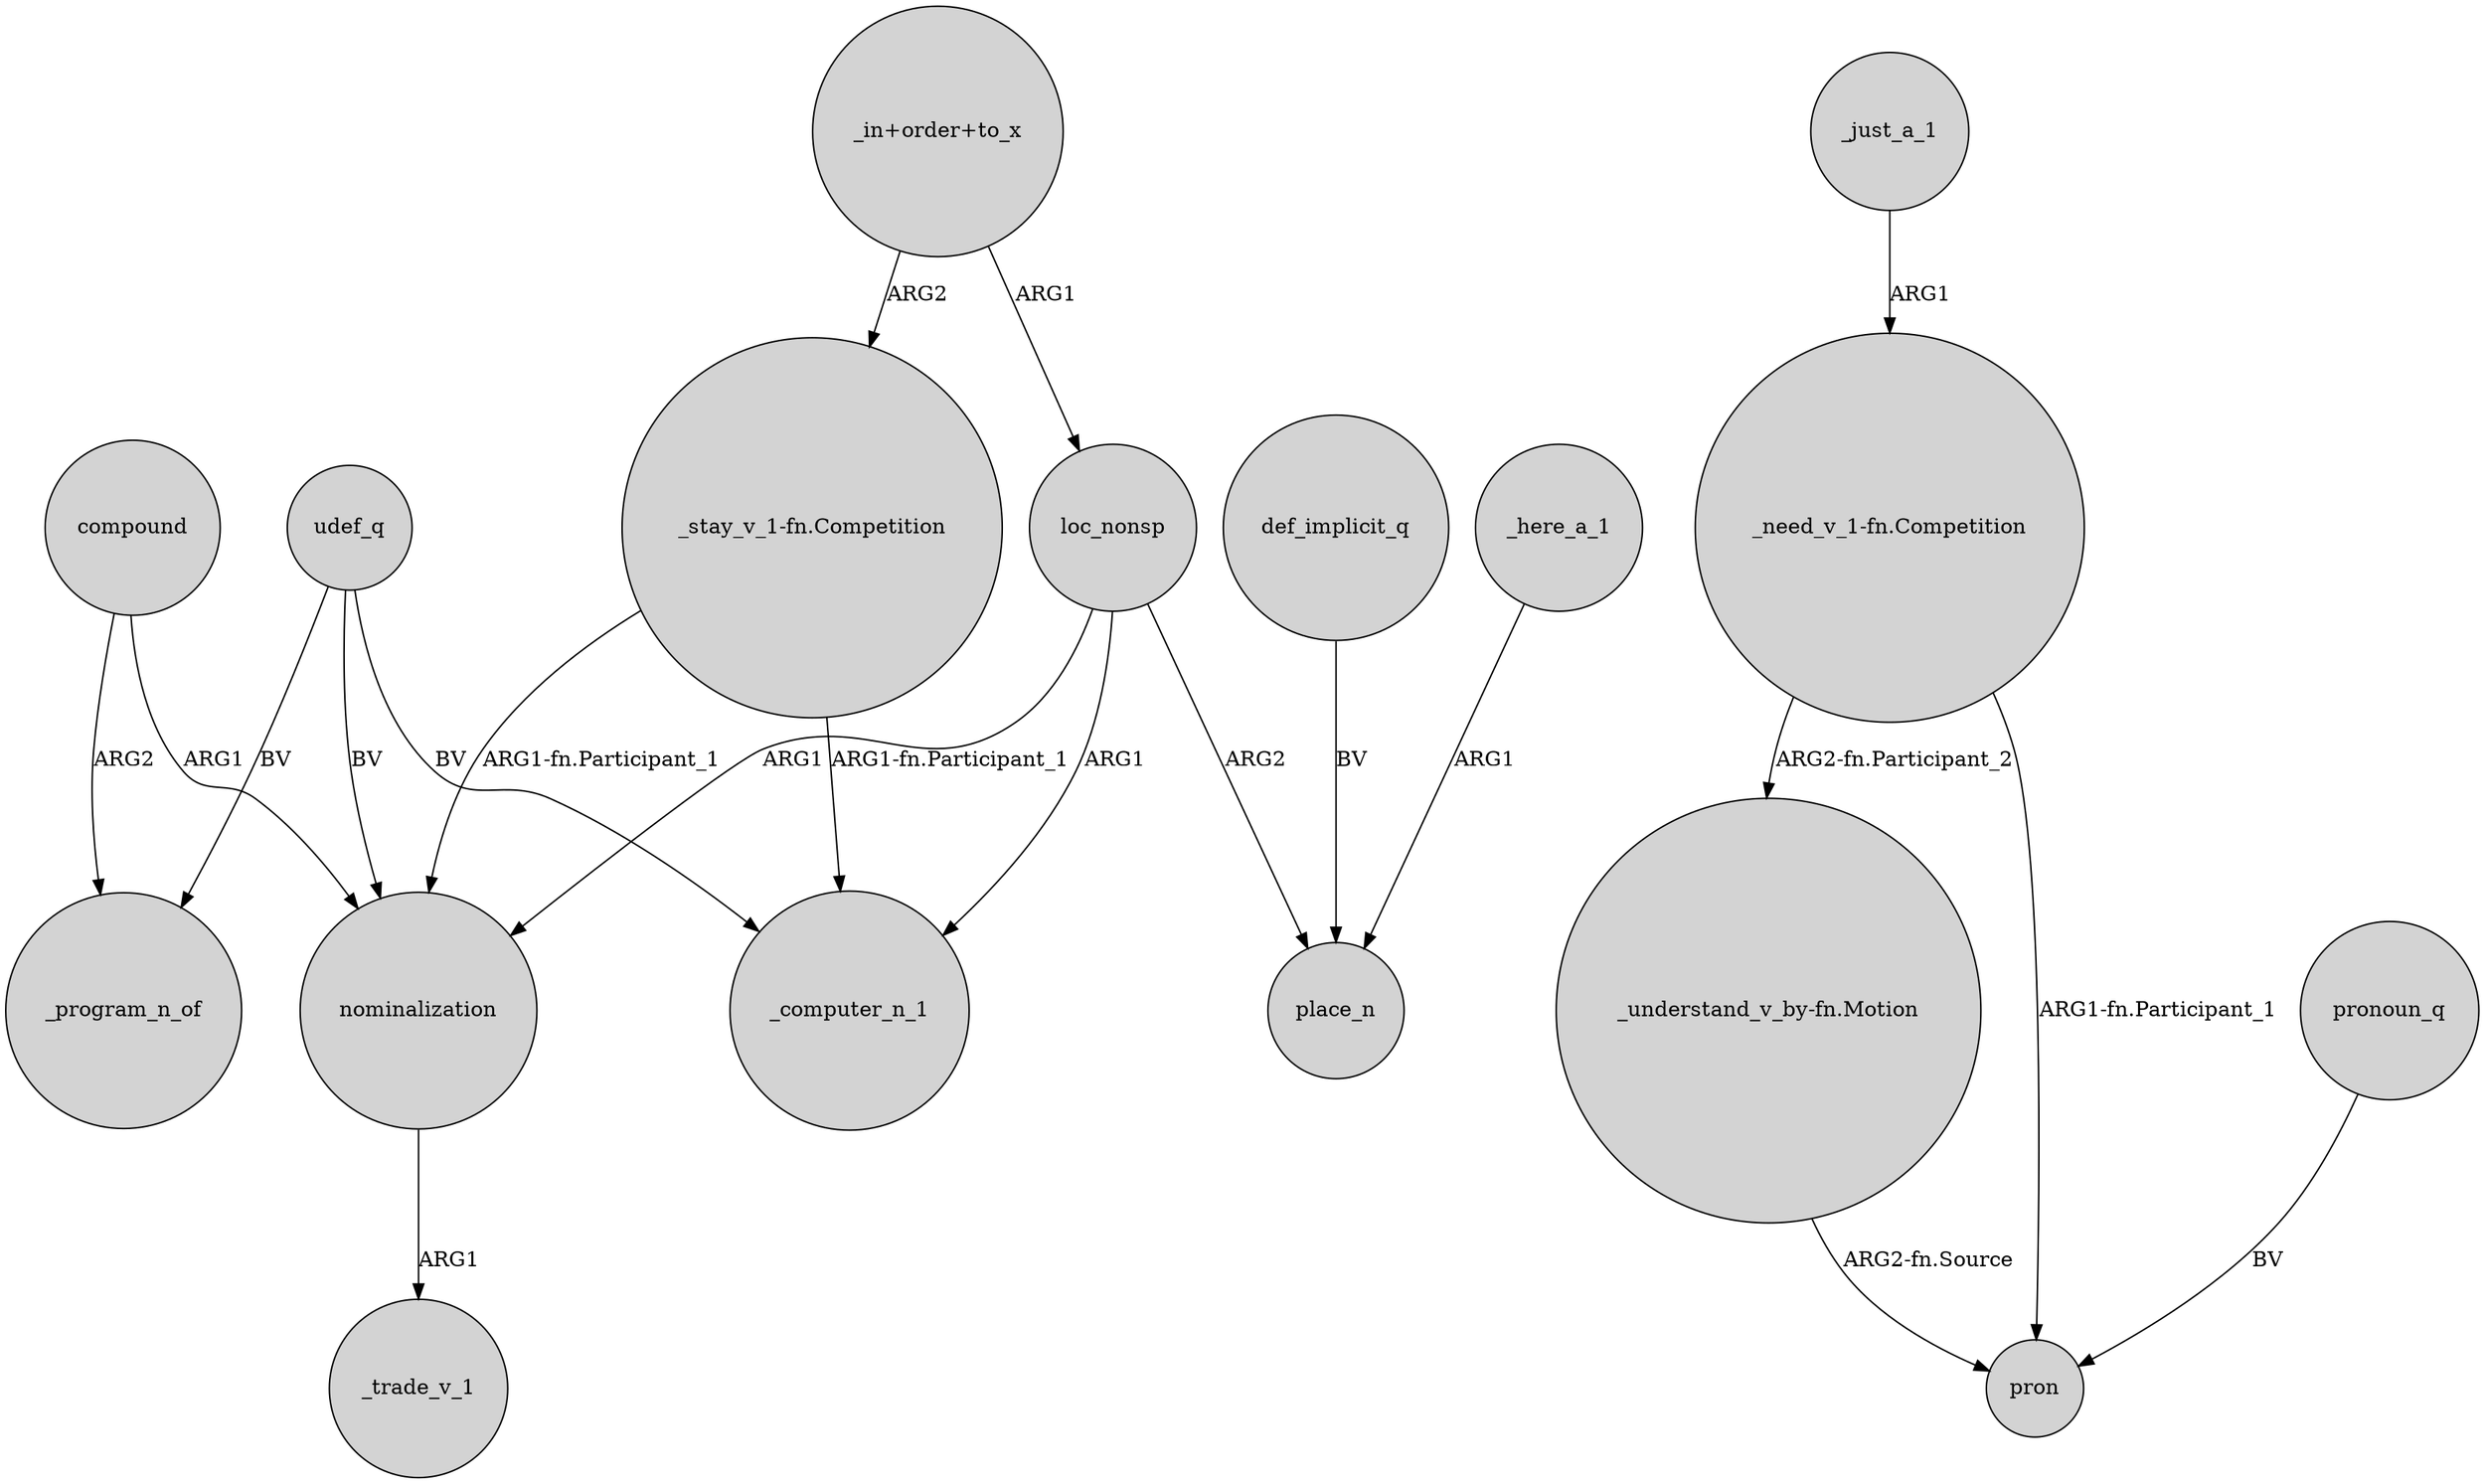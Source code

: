 digraph {
	node [shape=circle style=filled]
	loc_nonsp -> _computer_n_1 [label=ARG1]
	def_implicit_q -> place_n [label=BV]
	"_understand_v_by-fn.Motion" -> pron [label="ARG2-fn.Source"]
	udef_q -> nominalization [label=BV]
	"_in+order+to_x" -> loc_nonsp [label=ARG1]
	_here_a_1 -> place_n [label=ARG1]
	loc_nonsp -> nominalization [label=ARG1]
	udef_q -> _program_n_of [label=BV]
	"_need_v_1-fn.Competition" -> pron [label="ARG1-fn.Participant_1"]
	pronoun_q -> pron [label=BV]
	compound -> _program_n_of [label=ARG2]
	compound -> nominalization [label=ARG1]
	"_stay_v_1-fn.Competition" -> nominalization [label="ARG1-fn.Participant_1"]
	udef_q -> _computer_n_1 [label=BV]
	_just_a_1 -> "_need_v_1-fn.Competition" [label=ARG1]
	"_stay_v_1-fn.Competition" -> _computer_n_1 [label="ARG1-fn.Participant_1"]
	"_need_v_1-fn.Competition" -> "_understand_v_by-fn.Motion" [label="ARG2-fn.Participant_2"]
	loc_nonsp -> place_n [label=ARG2]
	"_in+order+to_x" -> "_stay_v_1-fn.Competition" [label=ARG2]
	nominalization -> _trade_v_1 [label=ARG1]
}
